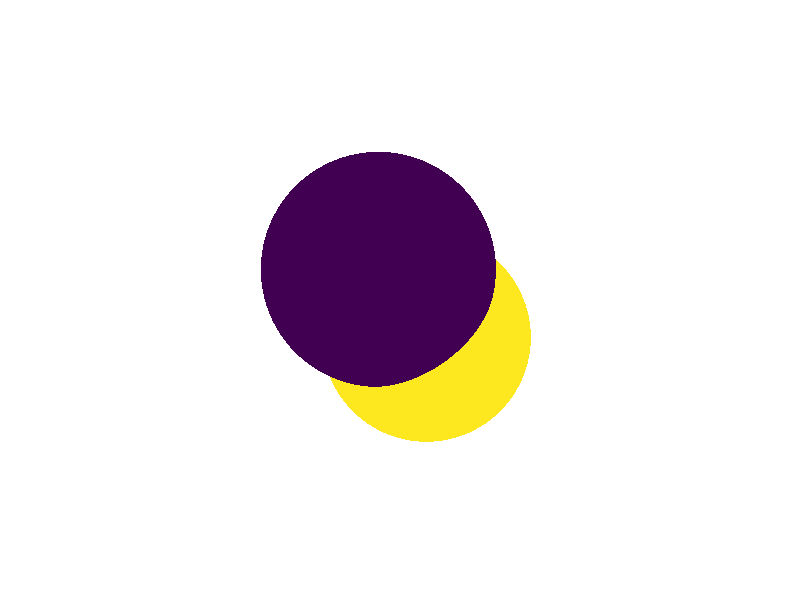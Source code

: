 #version 3.7;
#include "shapes.inc"
background {color rgb<1.000000,1.000000,1.000000>}
camera {
perspective
right x*image_width/image_height
location <3.962000, 4.827000, -5.270000>
look_at <0.500000, 0.500000, 0.500000>
angle 25.000000
sky <0.000000, 1.000000, 0.000000>
}
light_source { <3.962000, 4.827000, -5.270000> rgb<1.000000, 1.000000, 1.000000> shadowless}

global_settings { assumed_gamma 2.2 }
union {

#declare crystal1 =
  texture { pigment { rgbt <0.992157,0.905882,0.145098,0.000000> } finish {ambient 0.600000 diffuse 0.600000 reflection 0.000000} }
#declare crystal1edge =
  texture { pigment { rgbt <0.000000,0.000000,0.000000,0.004924> } finish {ambient 0.600000 diffuse 0.600000 reflection 0.000000} }
    sphere {< 0.575190123292765, 0.606939459016951, 0.265129978072642>,
               0.471839943273485
    texture { crystal1 }
  }
#declare crystal2 =
  texture { pigment { rgbt <0.266667,0.003922,0.329412,0.000000> } finish {ambient 0.600000 diffuse 0.600000 reflection 0.000000} }
#declare crystal2edge =
  texture { pigment { rgbt <0.000000,0.000000,0.000000,0.004924> } finish {ambient 0.600000 diffuse 0.600000 reflection 0.000000} }
    sphere {< 0.440917177254907, 0.415969214773683, 0.684555939875756>,
               0.511322091455207
    texture { crystal2 }
  }
rotate<-90,  0,  0>
scale <  1,  1, -1>
}
